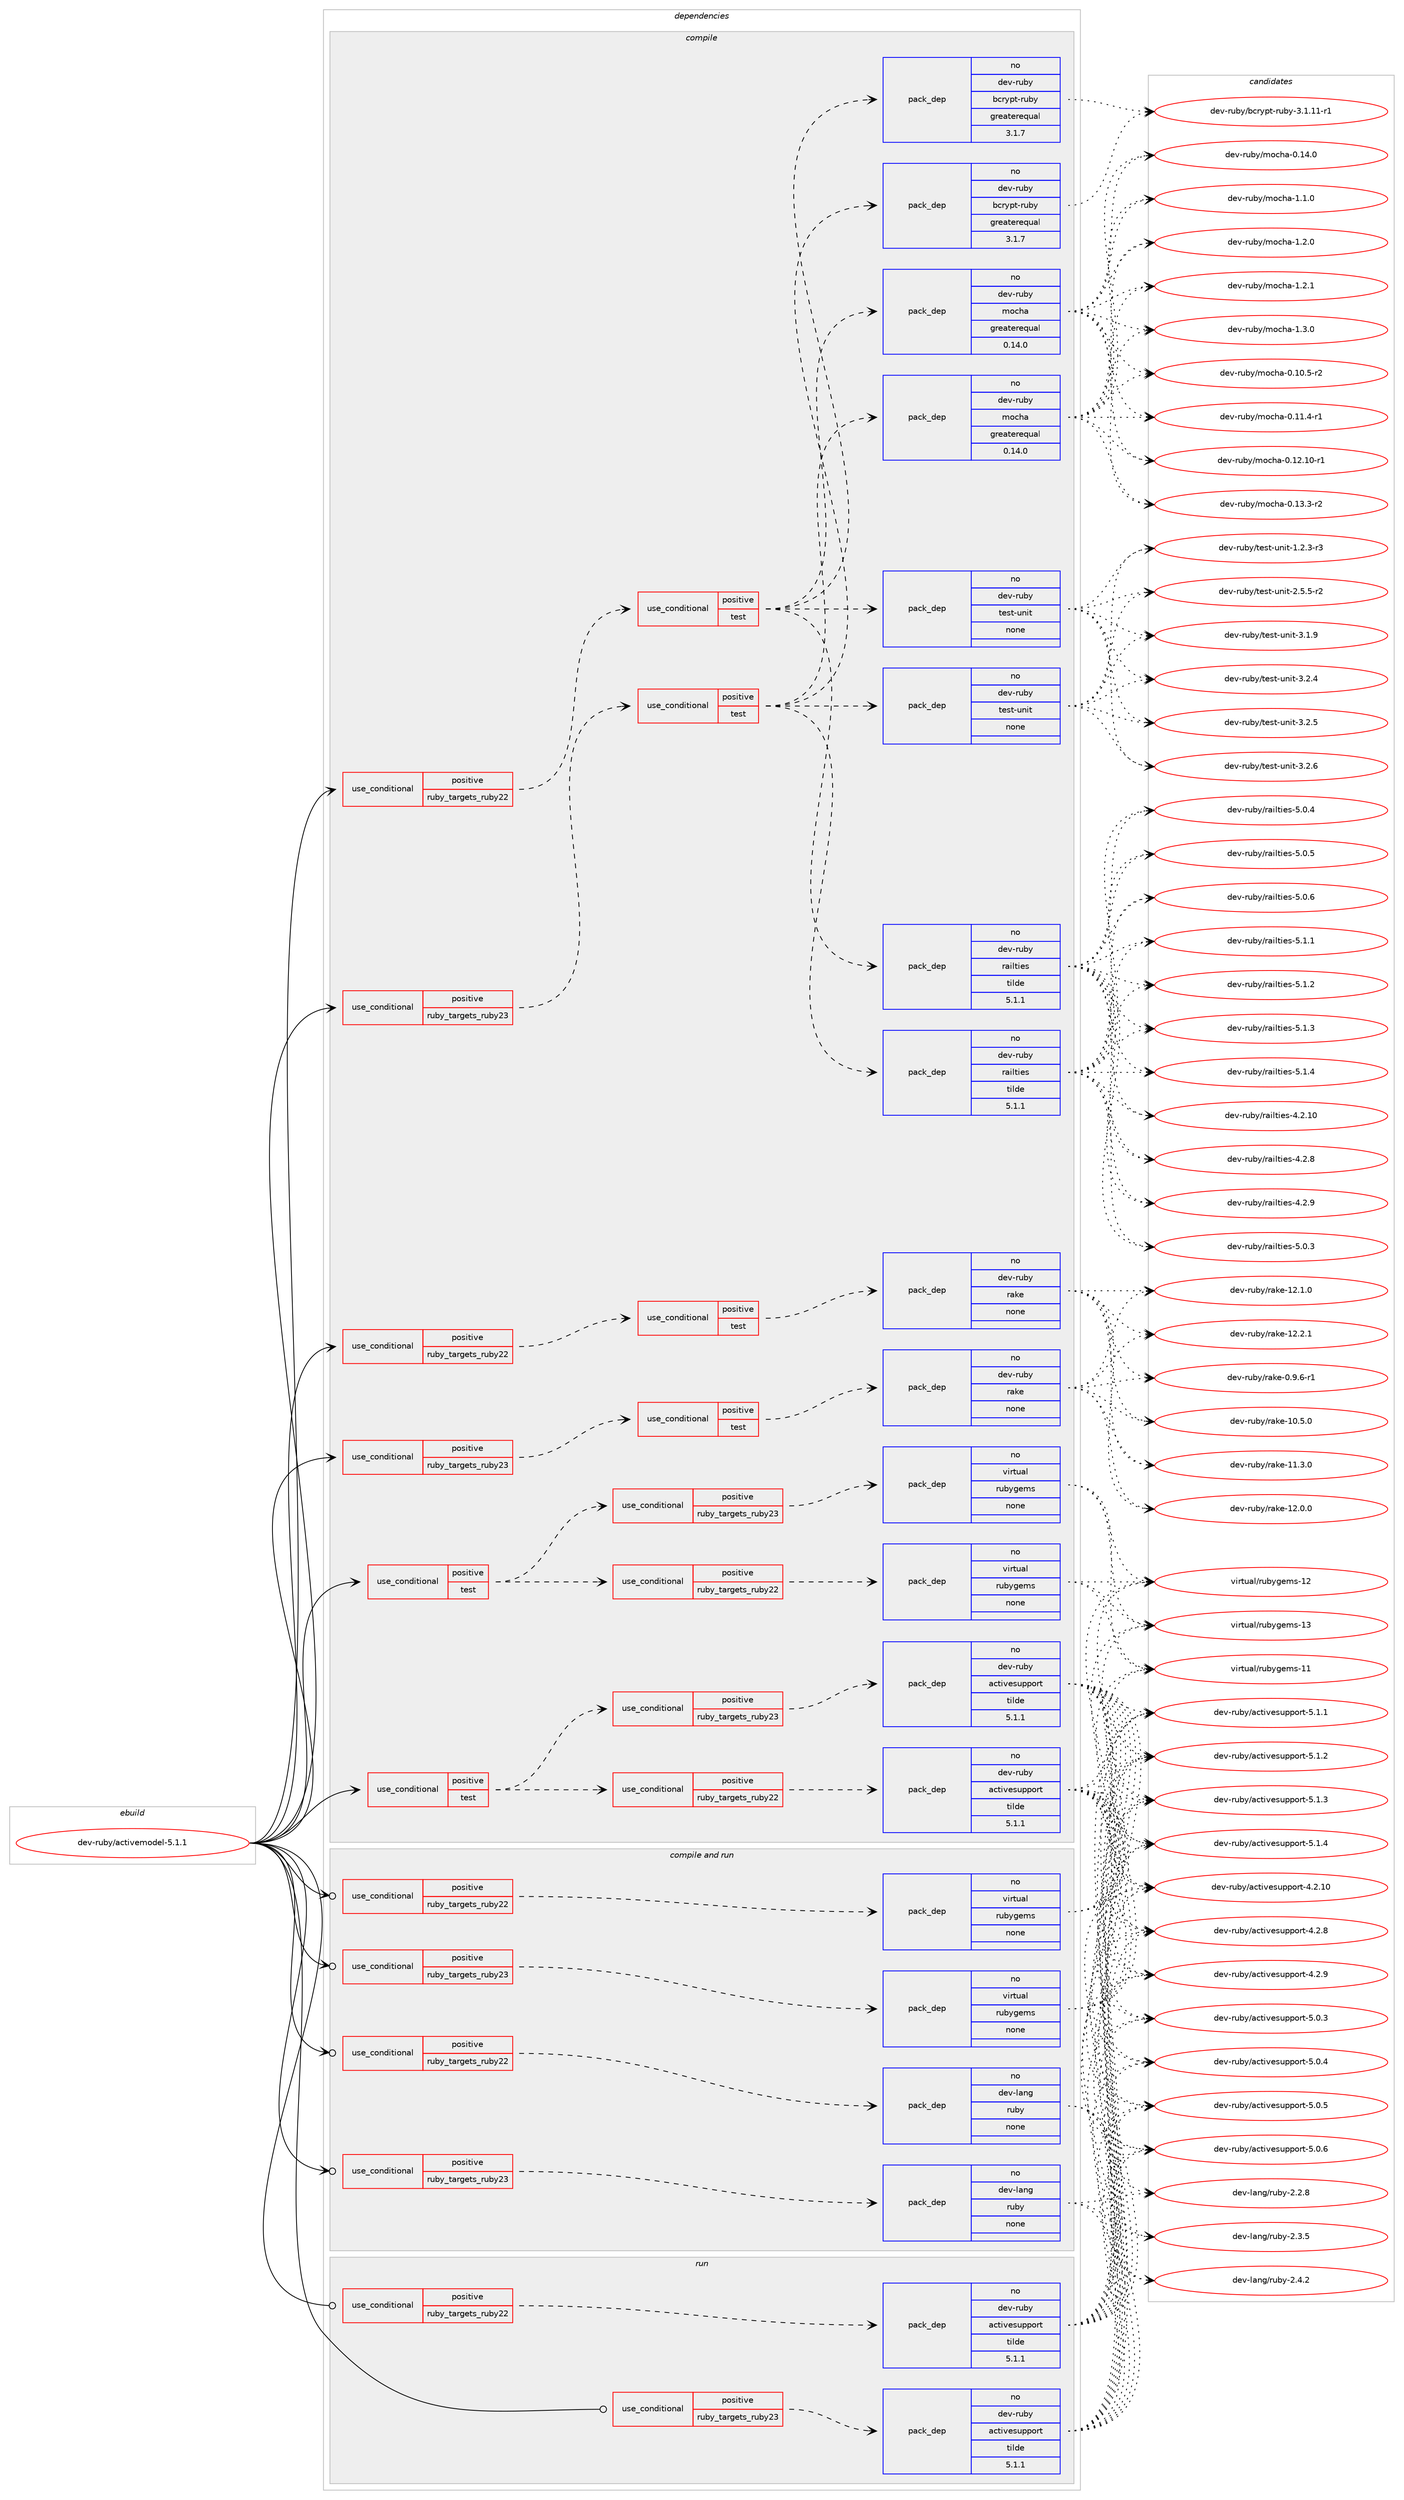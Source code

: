 digraph prolog {

# *************
# Graph options
# *************

newrank=true;
concentrate=true;
compound=true;
graph [rankdir=LR,fontname=Helvetica,fontsize=10,ranksep=1.5];#, ranksep=2.5, nodesep=0.2];
edge  [arrowhead=vee];
node  [fontname=Helvetica,fontsize=10];

# **********
# The ebuild
# **********

subgraph cluster_leftcol {
color=gray;
rank=same;
label=<<i>ebuild</i>>;
id [label="dev-ruby/activemodel-5.1.1", color=red, width=4, href="../dev-ruby/activemodel-5.1.1.svg"];
}

# ****************
# The dependencies
# ****************

subgraph cluster_midcol {
color=gray;
label=<<i>dependencies</i>>;
subgraph cluster_compile {
fillcolor="#eeeeee";
style=filled;
label=<<i>compile</i>>;
subgraph cond49907 {
dependency224247 [label=<<TABLE BORDER="0" CELLBORDER="1" CELLSPACING="0" CELLPADDING="4"><TR><TD ROWSPAN="3" CELLPADDING="10">use_conditional</TD></TR><TR><TD>positive</TD></TR><TR><TD>ruby_targets_ruby22</TD></TR></TABLE>>, shape=none, color=red];
subgraph cond49908 {
dependency224248 [label=<<TABLE BORDER="0" CELLBORDER="1" CELLSPACING="0" CELLPADDING="4"><TR><TD ROWSPAN="3" CELLPADDING="10">use_conditional</TD></TR><TR><TD>positive</TD></TR><TR><TD>test</TD></TR></TABLE>>, shape=none, color=red];
subgraph pack170342 {
dependency224249 [label=<<TABLE BORDER="0" CELLBORDER="1" CELLSPACING="0" CELLPADDING="4" WIDTH="220"><TR><TD ROWSPAN="6" CELLPADDING="30">pack_dep</TD></TR><TR><TD WIDTH="110">no</TD></TR><TR><TD>dev-ruby</TD></TR><TR><TD>railties</TD></TR><TR><TD>tilde</TD></TR><TR><TD>5.1.1</TD></TR></TABLE>>, shape=none, color=blue];
}
dependency224248:e -> dependency224249:w [weight=20,style="dashed",arrowhead="vee"];
subgraph pack170343 {
dependency224250 [label=<<TABLE BORDER="0" CELLBORDER="1" CELLSPACING="0" CELLPADDING="4" WIDTH="220"><TR><TD ROWSPAN="6" CELLPADDING="30">pack_dep</TD></TR><TR><TD WIDTH="110">no</TD></TR><TR><TD>dev-ruby</TD></TR><TR><TD>test-unit</TD></TR><TR><TD>none</TD></TR><TR><TD></TD></TR></TABLE>>, shape=none, color=blue];
}
dependency224248:e -> dependency224250:w [weight=20,style="dashed",arrowhead="vee"];
subgraph pack170344 {
dependency224251 [label=<<TABLE BORDER="0" CELLBORDER="1" CELLSPACING="0" CELLPADDING="4" WIDTH="220"><TR><TD ROWSPAN="6" CELLPADDING="30">pack_dep</TD></TR><TR><TD WIDTH="110">no</TD></TR><TR><TD>dev-ruby</TD></TR><TR><TD>mocha</TD></TR><TR><TD>greaterequal</TD></TR><TR><TD>0.14.0</TD></TR></TABLE>>, shape=none, color=blue];
}
dependency224248:e -> dependency224251:w [weight=20,style="dashed",arrowhead="vee"];
subgraph pack170345 {
dependency224252 [label=<<TABLE BORDER="0" CELLBORDER="1" CELLSPACING="0" CELLPADDING="4" WIDTH="220"><TR><TD ROWSPAN="6" CELLPADDING="30">pack_dep</TD></TR><TR><TD WIDTH="110">no</TD></TR><TR><TD>dev-ruby</TD></TR><TR><TD>bcrypt-ruby</TD></TR><TR><TD>greaterequal</TD></TR><TR><TD>3.1.7</TD></TR></TABLE>>, shape=none, color=blue];
}
dependency224248:e -> dependency224252:w [weight=20,style="dashed",arrowhead="vee"];
}
dependency224247:e -> dependency224248:w [weight=20,style="dashed",arrowhead="vee"];
}
id:e -> dependency224247:w [weight=20,style="solid",arrowhead="vee"];
subgraph cond49909 {
dependency224253 [label=<<TABLE BORDER="0" CELLBORDER="1" CELLSPACING="0" CELLPADDING="4"><TR><TD ROWSPAN="3" CELLPADDING="10">use_conditional</TD></TR><TR><TD>positive</TD></TR><TR><TD>ruby_targets_ruby22</TD></TR></TABLE>>, shape=none, color=red];
subgraph cond49910 {
dependency224254 [label=<<TABLE BORDER="0" CELLBORDER="1" CELLSPACING="0" CELLPADDING="4"><TR><TD ROWSPAN="3" CELLPADDING="10">use_conditional</TD></TR><TR><TD>positive</TD></TR><TR><TD>test</TD></TR></TABLE>>, shape=none, color=red];
subgraph pack170346 {
dependency224255 [label=<<TABLE BORDER="0" CELLBORDER="1" CELLSPACING="0" CELLPADDING="4" WIDTH="220"><TR><TD ROWSPAN="6" CELLPADDING="30">pack_dep</TD></TR><TR><TD WIDTH="110">no</TD></TR><TR><TD>dev-ruby</TD></TR><TR><TD>rake</TD></TR><TR><TD>none</TD></TR><TR><TD></TD></TR></TABLE>>, shape=none, color=blue];
}
dependency224254:e -> dependency224255:w [weight=20,style="dashed",arrowhead="vee"];
}
dependency224253:e -> dependency224254:w [weight=20,style="dashed",arrowhead="vee"];
}
id:e -> dependency224253:w [weight=20,style="solid",arrowhead="vee"];
subgraph cond49911 {
dependency224256 [label=<<TABLE BORDER="0" CELLBORDER="1" CELLSPACING="0" CELLPADDING="4"><TR><TD ROWSPAN="3" CELLPADDING="10">use_conditional</TD></TR><TR><TD>positive</TD></TR><TR><TD>ruby_targets_ruby23</TD></TR></TABLE>>, shape=none, color=red];
subgraph cond49912 {
dependency224257 [label=<<TABLE BORDER="0" CELLBORDER="1" CELLSPACING="0" CELLPADDING="4"><TR><TD ROWSPAN="3" CELLPADDING="10">use_conditional</TD></TR><TR><TD>positive</TD></TR><TR><TD>test</TD></TR></TABLE>>, shape=none, color=red];
subgraph pack170347 {
dependency224258 [label=<<TABLE BORDER="0" CELLBORDER="1" CELLSPACING="0" CELLPADDING="4" WIDTH="220"><TR><TD ROWSPAN="6" CELLPADDING="30">pack_dep</TD></TR><TR><TD WIDTH="110">no</TD></TR><TR><TD>dev-ruby</TD></TR><TR><TD>railties</TD></TR><TR><TD>tilde</TD></TR><TR><TD>5.1.1</TD></TR></TABLE>>, shape=none, color=blue];
}
dependency224257:e -> dependency224258:w [weight=20,style="dashed",arrowhead="vee"];
subgraph pack170348 {
dependency224259 [label=<<TABLE BORDER="0" CELLBORDER="1" CELLSPACING="0" CELLPADDING="4" WIDTH="220"><TR><TD ROWSPAN="6" CELLPADDING="30">pack_dep</TD></TR><TR><TD WIDTH="110">no</TD></TR><TR><TD>dev-ruby</TD></TR><TR><TD>test-unit</TD></TR><TR><TD>none</TD></TR><TR><TD></TD></TR></TABLE>>, shape=none, color=blue];
}
dependency224257:e -> dependency224259:w [weight=20,style="dashed",arrowhead="vee"];
subgraph pack170349 {
dependency224260 [label=<<TABLE BORDER="0" CELLBORDER="1" CELLSPACING="0" CELLPADDING="4" WIDTH="220"><TR><TD ROWSPAN="6" CELLPADDING="30">pack_dep</TD></TR><TR><TD WIDTH="110">no</TD></TR><TR><TD>dev-ruby</TD></TR><TR><TD>mocha</TD></TR><TR><TD>greaterequal</TD></TR><TR><TD>0.14.0</TD></TR></TABLE>>, shape=none, color=blue];
}
dependency224257:e -> dependency224260:w [weight=20,style="dashed",arrowhead="vee"];
subgraph pack170350 {
dependency224261 [label=<<TABLE BORDER="0" CELLBORDER="1" CELLSPACING="0" CELLPADDING="4" WIDTH="220"><TR><TD ROWSPAN="6" CELLPADDING="30">pack_dep</TD></TR><TR><TD WIDTH="110">no</TD></TR><TR><TD>dev-ruby</TD></TR><TR><TD>bcrypt-ruby</TD></TR><TR><TD>greaterequal</TD></TR><TR><TD>3.1.7</TD></TR></TABLE>>, shape=none, color=blue];
}
dependency224257:e -> dependency224261:w [weight=20,style="dashed",arrowhead="vee"];
}
dependency224256:e -> dependency224257:w [weight=20,style="dashed",arrowhead="vee"];
}
id:e -> dependency224256:w [weight=20,style="solid",arrowhead="vee"];
subgraph cond49913 {
dependency224262 [label=<<TABLE BORDER="0" CELLBORDER="1" CELLSPACING="0" CELLPADDING="4"><TR><TD ROWSPAN="3" CELLPADDING="10">use_conditional</TD></TR><TR><TD>positive</TD></TR><TR><TD>ruby_targets_ruby23</TD></TR></TABLE>>, shape=none, color=red];
subgraph cond49914 {
dependency224263 [label=<<TABLE BORDER="0" CELLBORDER="1" CELLSPACING="0" CELLPADDING="4"><TR><TD ROWSPAN="3" CELLPADDING="10">use_conditional</TD></TR><TR><TD>positive</TD></TR><TR><TD>test</TD></TR></TABLE>>, shape=none, color=red];
subgraph pack170351 {
dependency224264 [label=<<TABLE BORDER="0" CELLBORDER="1" CELLSPACING="0" CELLPADDING="4" WIDTH="220"><TR><TD ROWSPAN="6" CELLPADDING="30">pack_dep</TD></TR><TR><TD WIDTH="110">no</TD></TR><TR><TD>dev-ruby</TD></TR><TR><TD>rake</TD></TR><TR><TD>none</TD></TR><TR><TD></TD></TR></TABLE>>, shape=none, color=blue];
}
dependency224263:e -> dependency224264:w [weight=20,style="dashed",arrowhead="vee"];
}
dependency224262:e -> dependency224263:w [weight=20,style="dashed",arrowhead="vee"];
}
id:e -> dependency224262:w [weight=20,style="solid",arrowhead="vee"];
subgraph cond49915 {
dependency224265 [label=<<TABLE BORDER="0" CELLBORDER="1" CELLSPACING="0" CELLPADDING="4"><TR><TD ROWSPAN="3" CELLPADDING="10">use_conditional</TD></TR><TR><TD>positive</TD></TR><TR><TD>test</TD></TR></TABLE>>, shape=none, color=red];
subgraph cond49916 {
dependency224266 [label=<<TABLE BORDER="0" CELLBORDER="1" CELLSPACING="0" CELLPADDING="4"><TR><TD ROWSPAN="3" CELLPADDING="10">use_conditional</TD></TR><TR><TD>positive</TD></TR><TR><TD>ruby_targets_ruby22</TD></TR></TABLE>>, shape=none, color=red];
subgraph pack170352 {
dependency224267 [label=<<TABLE BORDER="0" CELLBORDER="1" CELLSPACING="0" CELLPADDING="4" WIDTH="220"><TR><TD ROWSPAN="6" CELLPADDING="30">pack_dep</TD></TR><TR><TD WIDTH="110">no</TD></TR><TR><TD>dev-ruby</TD></TR><TR><TD>activesupport</TD></TR><TR><TD>tilde</TD></TR><TR><TD>5.1.1</TD></TR></TABLE>>, shape=none, color=blue];
}
dependency224266:e -> dependency224267:w [weight=20,style="dashed",arrowhead="vee"];
}
dependency224265:e -> dependency224266:w [weight=20,style="dashed",arrowhead="vee"];
subgraph cond49917 {
dependency224268 [label=<<TABLE BORDER="0" CELLBORDER="1" CELLSPACING="0" CELLPADDING="4"><TR><TD ROWSPAN="3" CELLPADDING="10">use_conditional</TD></TR><TR><TD>positive</TD></TR><TR><TD>ruby_targets_ruby23</TD></TR></TABLE>>, shape=none, color=red];
subgraph pack170353 {
dependency224269 [label=<<TABLE BORDER="0" CELLBORDER="1" CELLSPACING="0" CELLPADDING="4" WIDTH="220"><TR><TD ROWSPAN="6" CELLPADDING="30">pack_dep</TD></TR><TR><TD WIDTH="110">no</TD></TR><TR><TD>dev-ruby</TD></TR><TR><TD>activesupport</TD></TR><TR><TD>tilde</TD></TR><TR><TD>5.1.1</TD></TR></TABLE>>, shape=none, color=blue];
}
dependency224268:e -> dependency224269:w [weight=20,style="dashed",arrowhead="vee"];
}
dependency224265:e -> dependency224268:w [weight=20,style="dashed",arrowhead="vee"];
}
id:e -> dependency224265:w [weight=20,style="solid",arrowhead="vee"];
subgraph cond49918 {
dependency224270 [label=<<TABLE BORDER="0" CELLBORDER="1" CELLSPACING="0" CELLPADDING="4"><TR><TD ROWSPAN="3" CELLPADDING="10">use_conditional</TD></TR><TR><TD>positive</TD></TR><TR><TD>test</TD></TR></TABLE>>, shape=none, color=red];
subgraph cond49919 {
dependency224271 [label=<<TABLE BORDER="0" CELLBORDER="1" CELLSPACING="0" CELLPADDING="4"><TR><TD ROWSPAN="3" CELLPADDING="10">use_conditional</TD></TR><TR><TD>positive</TD></TR><TR><TD>ruby_targets_ruby22</TD></TR></TABLE>>, shape=none, color=red];
subgraph pack170354 {
dependency224272 [label=<<TABLE BORDER="0" CELLBORDER="1" CELLSPACING="0" CELLPADDING="4" WIDTH="220"><TR><TD ROWSPAN="6" CELLPADDING="30">pack_dep</TD></TR><TR><TD WIDTH="110">no</TD></TR><TR><TD>virtual</TD></TR><TR><TD>rubygems</TD></TR><TR><TD>none</TD></TR><TR><TD></TD></TR></TABLE>>, shape=none, color=blue];
}
dependency224271:e -> dependency224272:w [weight=20,style="dashed",arrowhead="vee"];
}
dependency224270:e -> dependency224271:w [weight=20,style="dashed",arrowhead="vee"];
subgraph cond49920 {
dependency224273 [label=<<TABLE BORDER="0" CELLBORDER="1" CELLSPACING="0" CELLPADDING="4"><TR><TD ROWSPAN="3" CELLPADDING="10">use_conditional</TD></TR><TR><TD>positive</TD></TR><TR><TD>ruby_targets_ruby23</TD></TR></TABLE>>, shape=none, color=red];
subgraph pack170355 {
dependency224274 [label=<<TABLE BORDER="0" CELLBORDER="1" CELLSPACING="0" CELLPADDING="4" WIDTH="220"><TR><TD ROWSPAN="6" CELLPADDING="30">pack_dep</TD></TR><TR><TD WIDTH="110">no</TD></TR><TR><TD>virtual</TD></TR><TR><TD>rubygems</TD></TR><TR><TD>none</TD></TR><TR><TD></TD></TR></TABLE>>, shape=none, color=blue];
}
dependency224273:e -> dependency224274:w [weight=20,style="dashed",arrowhead="vee"];
}
dependency224270:e -> dependency224273:w [weight=20,style="dashed",arrowhead="vee"];
}
id:e -> dependency224270:w [weight=20,style="solid",arrowhead="vee"];
}
subgraph cluster_compileandrun {
fillcolor="#eeeeee";
style=filled;
label=<<i>compile and run</i>>;
subgraph cond49921 {
dependency224275 [label=<<TABLE BORDER="0" CELLBORDER="1" CELLSPACING="0" CELLPADDING="4"><TR><TD ROWSPAN="3" CELLPADDING="10">use_conditional</TD></TR><TR><TD>positive</TD></TR><TR><TD>ruby_targets_ruby22</TD></TR></TABLE>>, shape=none, color=red];
subgraph pack170356 {
dependency224276 [label=<<TABLE BORDER="0" CELLBORDER="1" CELLSPACING="0" CELLPADDING="4" WIDTH="220"><TR><TD ROWSPAN="6" CELLPADDING="30">pack_dep</TD></TR><TR><TD WIDTH="110">no</TD></TR><TR><TD>dev-lang</TD></TR><TR><TD>ruby</TD></TR><TR><TD>none</TD></TR><TR><TD></TD></TR></TABLE>>, shape=none, color=blue];
}
dependency224275:e -> dependency224276:w [weight=20,style="dashed",arrowhead="vee"];
}
id:e -> dependency224275:w [weight=20,style="solid",arrowhead="odotvee"];
subgraph cond49922 {
dependency224277 [label=<<TABLE BORDER="0" CELLBORDER="1" CELLSPACING="0" CELLPADDING="4"><TR><TD ROWSPAN="3" CELLPADDING="10">use_conditional</TD></TR><TR><TD>positive</TD></TR><TR><TD>ruby_targets_ruby22</TD></TR></TABLE>>, shape=none, color=red];
subgraph pack170357 {
dependency224278 [label=<<TABLE BORDER="0" CELLBORDER="1" CELLSPACING="0" CELLPADDING="4" WIDTH="220"><TR><TD ROWSPAN="6" CELLPADDING="30">pack_dep</TD></TR><TR><TD WIDTH="110">no</TD></TR><TR><TD>virtual</TD></TR><TR><TD>rubygems</TD></TR><TR><TD>none</TD></TR><TR><TD></TD></TR></TABLE>>, shape=none, color=blue];
}
dependency224277:e -> dependency224278:w [weight=20,style="dashed",arrowhead="vee"];
}
id:e -> dependency224277:w [weight=20,style="solid",arrowhead="odotvee"];
subgraph cond49923 {
dependency224279 [label=<<TABLE BORDER="0" CELLBORDER="1" CELLSPACING="0" CELLPADDING="4"><TR><TD ROWSPAN="3" CELLPADDING="10">use_conditional</TD></TR><TR><TD>positive</TD></TR><TR><TD>ruby_targets_ruby23</TD></TR></TABLE>>, shape=none, color=red];
subgraph pack170358 {
dependency224280 [label=<<TABLE BORDER="0" CELLBORDER="1" CELLSPACING="0" CELLPADDING="4" WIDTH="220"><TR><TD ROWSPAN="6" CELLPADDING="30">pack_dep</TD></TR><TR><TD WIDTH="110">no</TD></TR><TR><TD>dev-lang</TD></TR><TR><TD>ruby</TD></TR><TR><TD>none</TD></TR><TR><TD></TD></TR></TABLE>>, shape=none, color=blue];
}
dependency224279:e -> dependency224280:w [weight=20,style="dashed",arrowhead="vee"];
}
id:e -> dependency224279:w [weight=20,style="solid",arrowhead="odotvee"];
subgraph cond49924 {
dependency224281 [label=<<TABLE BORDER="0" CELLBORDER="1" CELLSPACING="0" CELLPADDING="4"><TR><TD ROWSPAN="3" CELLPADDING="10">use_conditional</TD></TR><TR><TD>positive</TD></TR><TR><TD>ruby_targets_ruby23</TD></TR></TABLE>>, shape=none, color=red];
subgraph pack170359 {
dependency224282 [label=<<TABLE BORDER="0" CELLBORDER="1" CELLSPACING="0" CELLPADDING="4" WIDTH="220"><TR><TD ROWSPAN="6" CELLPADDING="30">pack_dep</TD></TR><TR><TD WIDTH="110">no</TD></TR><TR><TD>virtual</TD></TR><TR><TD>rubygems</TD></TR><TR><TD>none</TD></TR><TR><TD></TD></TR></TABLE>>, shape=none, color=blue];
}
dependency224281:e -> dependency224282:w [weight=20,style="dashed",arrowhead="vee"];
}
id:e -> dependency224281:w [weight=20,style="solid",arrowhead="odotvee"];
}
subgraph cluster_run {
fillcolor="#eeeeee";
style=filled;
label=<<i>run</i>>;
subgraph cond49925 {
dependency224283 [label=<<TABLE BORDER="0" CELLBORDER="1" CELLSPACING="0" CELLPADDING="4"><TR><TD ROWSPAN="3" CELLPADDING="10">use_conditional</TD></TR><TR><TD>positive</TD></TR><TR><TD>ruby_targets_ruby22</TD></TR></TABLE>>, shape=none, color=red];
subgraph pack170360 {
dependency224284 [label=<<TABLE BORDER="0" CELLBORDER="1" CELLSPACING="0" CELLPADDING="4" WIDTH="220"><TR><TD ROWSPAN="6" CELLPADDING="30">pack_dep</TD></TR><TR><TD WIDTH="110">no</TD></TR><TR><TD>dev-ruby</TD></TR><TR><TD>activesupport</TD></TR><TR><TD>tilde</TD></TR><TR><TD>5.1.1</TD></TR></TABLE>>, shape=none, color=blue];
}
dependency224283:e -> dependency224284:w [weight=20,style="dashed",arrowhead="vee"];
}
id:e -> dependency224283:w [weight=20,style="solid",arrowhead="odot"];
subgraph cond49926 {
dependency224285 [label=<<TABLE BORDER="0" CELLBORDER="1" CELLSPACING="0" CELLPADDING="4"><TR><TD ROWSPAN="3" CELLPADDING="10">use_conditional</TD></TR><TR><TD>positive</TD></TR><TR><TD>ruby_targets_ruby23</TD></TR></TABLE>>, shape=none, color=red];
subgraph pack170361 {
dependency224286 [label=<<TABLE BORDER="0" CELLBORDER="1" CELLSPACING="0" CELLPADDING="4" WIDTH="220"><TR><TD ROWSPAN="6" CELLPADDING="30">pack_dep</TD></TR><TR><TD WIDTH="110">no</TD></TR><TR><TD>dev-ruby</TD></TR><TR><TD>activesupport</TD></TR><TR><TD>tilde</TD></TR><TR><TD>5.1.1</TD></TR></TABLE>>, shape=none, color=blue];
}
dependency224285:e -> dependency224286:w [weight=20,style="dashed",arrowhead="vee"];
}
id:e -> dependency224285:w [weight=20,style="solid",arrowhead="odot"];
}
}

# **************
# The candidates
# **************

subgraph cluster_choices {
rank=same;
color=gray;
label=<<i>candidates</i>>;

subgraph choice170342 {
color=black;
nodesep=1;
choice1001011184511411798121471149710510811610510111545524650464948 [label="dev-ruby/railties-4.2.10", color=red, width=4,href="../dev-ruby/railties-4.2.10.svg"];
choice10010111845114117981214711497105108116105101115455246504656 [label="dev-ruby/railties-4.2.8", color=red, width=4,href="../dev-ruby/railties-4.2.8.svg"];
choice10010111845114117981214711497105108116105101115455246504657 [label="dev-ruby/railties-4.2.9", color=red, width=4,href="../dev-ruby/railties-4.2.9.svg"];
choice10010111845114117981214711497105108116105101115455346484651 [label="dev-ruby/railties-5.0.3", color=red, width=4,href="../dev-ruby/railties-5.0.3.svg"];
choice10010111845114117981214711497105108116105101115455346484652 [label="dev-ruby/railties-5.0.4", color=red, width=4,href="../dev-ruby/railties-5.0.4.svg"];
choice10010111845114117981214711497105108116105101115455346484653 [label="dev-ruby/railties-5.0.5", color=red, width=4,href="../dev-ruby/railties-5.0.5.svg"];
choice10010111845114117981214711497105108116105101115455346484654 [label="dev-ruby/railties-5.0.6", color=red, width=4,href="../dev-ruby/railties-5.0.6.svg"];
choice10010111845114117981214711497105108116105101115455346494649 [label="dev-ruby/railties-5.1.1", color=red, width=4,href="../dev-ruby/railties-5.1.1.svg"];
choice10010111845114117981214711497105108116105101115455346494650 [label="dev-ruby/railties-5.1.2", color=red, width=4,href="../dev-ruby/railties-5.1.2.svg"];
choice10010111845114117981214711497105108116105101115455346494651 [label="dev-ruby/railties-5.1.3", color=red, width=4,href="../dev-ruby/railties-5.1.3.svg"];
choice10010111845114117981214711497105108116105101115455346494652 [label="dev-ruby/railties-5.1.4", color=red, width=4,href="../dev-ruby/railties-5.1.4.svg"];
dependency224249:e -> choice1001011184511411798121471149710510811610510111545524650464948:w [style=dotted,weight="100"];
dependency224249:e -> choice10010111845114117981214711497105108116105101115455246504656:w [style=dotted,weight="100"];
dependency224249:e -> choice10010111845114117981214711497105108116105101115455246504657:w [style=dotted,weight="100"];
dependency224249:e -> choice10010111845114117981214711497105108116105101115455346484651:w [style=dotted,weight="100"];
dependency224249:e -> choice10010111845114117981214711497105108116105101115455346484652:w [style=dotted,weight="100"];
dependency224249:e -> choice10010111845114117981214711497105108116105101115455346484653:w [style=dotted,weight="100"];
dependency224249:e -> choice10010111845114117981214711497105108116105101115455346484654:w [style=dotted,weight="100"];
dependency224249:e -> choice10010111845114117981214711497105108116105101115455346494649:w [style=dotted,weight="100"];
dependency224249:e -> choice10010111845114117981214711497105108116105101115455346494650:w [style=dotted,weight="100"];
dependency224249:e -> choice10010111845114117981214711497105108116105101115455346494651:w [style=dotted,weight="100"];
dependency224249:e -> choice10010111845114117981214711497105108116105101115455346494652:w [style=dotted,weight="100"];
}
subgraph choice170343 {
color=black;
nodesep=1;
choice100101118451141179812147116101115116451171101051164549465046514511451 [label="dev-ruby/test-unit-1.2.3-r3", color=red, width=4,href="../dev-ruby/test-unit-1.2.3-r3.svg"];
choice100101118451141179812147116101115116451171101051164550465346534511450 [label="dev-ruby/test-unit-2.5.5-r2", color=red, width=4,href="../dev-ruby/test-unit-2.5.5-r2.svg"];
choice10010111845114117981214711610111511645117110105116455146494657 [label="dev-ruby/test-unit-3.1.9", color=red, width=4,href="../dev-ruby/test-unit-3.1.9.svg"];
choice10010111845114117981214711610111511645117110105116455146504652 [label="dev-ruby/test-unit-3.2.4", color=red, width=4,href="../dev-ruby/test-unit-3.2.4.svg"];
choice10010111845114117981214711610111511645117110105116455146504653 [label="dev-ruby/test-unit-3.2.5", color=red, width=4,href="../dev-ruby/test-unit-3.2.5.svg"];
choice10010111845114117981214711610111511645117110105116455146504654 [label="dev-ruby/test-unit-3.2.6", color=red, width=4,href="../dev-ruby/test-unit-3.2.6.svg"];
dependency224250:e -> choice100101118451141179812147116101115116451171101051164549465046514511451:w [style=dotted,weight="100"];
dependency224250:e -> choice100101118451141179812147116101115116451171101051164550465346534511450:w [style=dotted,weight="100"];
dependency224250:e -> choice10010111845114117981214711610111511645117110105116455146494657:w [style=dotted,weight="100"];
dependency224250:e -> choice10010111845114117981214711610111511645117110105116455146504652:w [style=dotted,weight="100"];
dependency224250:e -> choice10010111845114117981214711610111511645117110105116455146504653:w [style=dotted,weight="100"];
dependency224250:e -> choice10010111845114117981214711610111511645117110105116455146504654:w [style=dotted,weight="100"];
}
subgraph choice170344 {
color=black;
nodesep=1;
choice1001011184511411798121471091119910497454846494846534511450 [label="dev-ruby/mocha-0.10.5-r2", color=red, width=4,href="../dev-ruby/mocha-0.10.5-r2.svg"];
choice1001011184511411798121471091119910497454846494946524511449 [label="dev-ruby/mocha-0.11.4-r1", color=red, width=4,href="../dev-ruby/mocha-0.11.4-r1.svg"];
choice100101118451141179812147109111991049745484649504649484511449 [label="dev-ruby/mocha-0.12.10-r1", color=red, width=4,href="../dev-ruby/mocha-0.12.10-r1.svg"];
choice1001011184511411798121471091119910497454846495146514511450 [label="dev-ruby/mocha-0.13.3-r2", color=red, width=4,href="../dev-ruby/mocha-0.13.3-r2.svg"];
choice100101118451141179812147109111991049745484649524648 [label="dev-ruby/mocha-0.14.0", color=red, width=4,href="../dev-ruby/mocha-0.14.0.svg"];
choice1001011184511411798121471091119910497454946494648 [label="dev-ruby/mocha-1.1.0", color=red, width=4,href="../dev-ruby/mocha-1.1.0.svg"];
choice1001011184511411798121471091119910497454946504648 [label="dev-ruby/mocha-1.2.0", color=red, width=4,href="../dev-ruby/mocha-1.2.0.svg"];
choice1001011184511411798121471091119910497454946504649 [label="dev-ruby/mocha-1.2.1", color=red, width=4,href="../dev-ruby/mocha-1.2.1.svg"];
choice1001011184511411798121471091119910497454946514648 [label="dev-ruby/mocha-1.3.0", color=red, width=4,href="../dev-ruby/mocha-1.3.0.svg"];
dependency224251:e -> choice1001011184511411798121471091119910497454846494846534511450:w [style=dotted,weight="100"];
dependency224251:e -> choice1001011184511411798121471091119910497454846494946524511449:w [style=dotted,weight="100"];
dependency224251:e -> choice100101118451141179812147109111991049745484649504649484511449:w [style=dotted,weight="100"];
dependency224251:e -> choice1001011184511411798121471091119910497454846495146514511450:w [style=dotted,weight="100"];
dependency224251:e -> choice100101118451141179812147109111991049745484649524648:w [style=dotted,weight="100"];
dependency224251:e -> choice1001011184511411798121471091119910497454946494648:w [style=dotted,weight="100"];
dependency224251:e -> choice1001011184511411798121471091119910497454946504648:w [style=dotted,weight="100"];
dependency224251:e -> choice1001011184511411798121471091119910497454946504649:w [style=dotted,weight="100"];
dependency224251:e -> choice1001011184511411798121471091119910497454946514648:w [style=dotted,weight="100"];
}
subgraph choice170345 {
color=black;
nodesep=1;
choice10010111845114117981214798991141211121164511411798121455146494649494511449 [label="dev-ruby/bcrypt-ruby-3.1.11-r1", color=red, width=4,href="../dev-ruby/bcrypt-ruby-3.1.11-r1.svg"];
dependency224252:e -> choice10010111845114117981214798991141211121164511411798121455146494649494511449:w [style=dotted,weight="100"];
}
subgraph choice170346 {
color=black;
nodesep=1;
choice100101118451141179812147114971071014548465746544511449 [label="dev-ruby/rake-0.9.6-r1", color=red, width=4,href="../dev-ruby/rake-0.9.6-r1.svg"];
choice1001011184511411798121471149710710145494846534648 [label="dev-ruby/rake-10.5.0", color=red, width=4,href="../dev-ruby/rake-10.5.0.svg"];
choice1001011184511411798121471149710710145494946514648 [label="dev-ruby/rake-11.3.0", color=red, width=4,href="../dev-ruby/rake-11.3.0.svg"];
choice1001011184511411798121471149710710145495046484648 [label="dev-ruby/rake-12.0.0", color=red, width=4,href="../dev-ruby/rake-12.0.0.svg"];
choice1001011184511411798121471149710710145495046494648 [label="dev-ruby/rake-12.1.0", color=red, width=4,href="../dev-ruby/rake-12.1.0.svg"];
choice1001011184511411798121471149710710145495046504649 [label="dev-ruby/rake-12.2.1", color=red, width=4,href="../dev-ruby/rake-12.2.1.svg"];
dependency224255:e -> choice100101118451141179812147114971071014548465746544511449:w [style=dotted,weight="100"];
dependency224255:e -> choice1001011184511411798121471149710710145494846534648:w [style=dotted,weight="100"];
dependency224255:e -> choice1001011184511411798121471149710710145494946514648:w [style=dotted,weight="100"];
dependency224255:e -> choice1001011184511411798121471149710710145495046484648:w [style=dotted,weight="100"];
dependency224255:e -> choice1001011184511411798121471149710710145495046494648:w [style=dotted,weight="100"];
dependency224255:e -> choice1001011184511411798121471149710710145495046504649:w [style=dotted,weight="100"];
}
subgraph choice170347 {
color=black;
nodesep=1;
choice1001011184511411798121471149710510811610510111545524650464948 [label="dev-ruby/railties-4.2.10", color=red, width=4,href="../dev-ruby/railties-4.2.10.svg"];
choice10010111845114117981214711497105108116105101115455246504656 [label="dev-ruby/railties-4.2.8", color=red, width=4,href="../dev-ruby/railties-4.2.8.svg"];
choice10010111845114117981214711497105108116105101115455246504657 [label="dev-ruby/railties-4.2.9", color=red, width=4,href="../dev-ruby/railties-4.2.9.svg"];
choice10010111845114117981214711497105108116105101115455346484651 [label="dev-ruby/railties-5.0.3", color=red, width=4,href="../dev-ruby/railties-5.0.3.svg"];
choice10010111845114117981214711497105108116105101115455346484652 [label="dev-ruby/railties-5.0.4", color=red, width=4,href="../dev-ruby/railties-5.0.4.svg"];
choice10010111845114117981214711497105108116105101115455346484653 [label="dev-ruby/railties-5.0.5", color=red, width=4,href="../dev-ruby/railties-5.0.5.svg"];
choice10010111845114117981214711497105108116105101115455346484654 [label="dev-ruby/railties-5.0.6", color=red, width=4,href="../dev-ruby/railties-5.0.6.svg"];
choice10010111845114117981214711497105108116105101115455346494649 [label="dev-ruby/railties-5.1.1", color=red, width=4,href="../dev-ruby/railties-5.1.1.svg"];
choice10010111845114117981214711497105108116105101115455346494650 [label="dev-ruby/railties-5.1.2", color=red, width=4,href="../dev-ruby/railties-5.1.2.svg"];
choice10010111845114117981214711497105108116105101115455346494651 [label="dev-ruby/railties-5.1.3", color=red, width=4,href="../dev-ruby/railties-5.1.3.svg"];
choice10010111845114117981214711497105108116105101115455346494652 [label="dev-ruby/railties-5.1.4", color=red, width=4,href="../dev-ruby/railties-5.1.4.svg"];
dependency224258:e -> choice1001011184511411798121471149710510811610510111545524650464948:w [style=dotted,weight="100"];
dependency224258:e -> choice10010111845114117981214711497105108116105101115455246504656:w [style=dotted,weight="100"];
dependency224258:e -> choice10010111845114117981214711497105108116105101115455246504657:w [style=dotted,weight="100"];
dependency224258:e -> choice10010111845114117981214711497105108116105101115455346484651:w [style=dotted,weight="100"];
dependency224258:e -> choice10010111845114117981214711497105108116105101115455346484652:w [style=dotted,weight="100"];
dependency224258:e -> choice10010111845114117981214711497105108116105101115455346484653:w [style=dotted,weight="100"];
dependency224258:e -> choice10010111845114117981214711497105108116105101115455346484654:w [style=dotted,weight="100"];
dependency224258:e -> choice10010111845114117981214711497105108116105101115455346494649:w [style=dotted,weight="100"];
dependency224258:e -> choice10010111845114117981214711497105108116105101115455346494650:w [style=dotted,weight="100"];
dependency224258:e -> choice10010111845114117981214711497105108116105101115455346494651:w [style=dotted,weight="100"];
dependency224258:e -> choice10010111845114117981214711497105108116105101115455346494652:w [style=dotted,weight="100"];
}
subgraph choice170348 {
color=black;
nodesep=1;
choice100101118451141179812147116101115116451171101051164549465046514511451 [label="dev-ruby/test-unit-1.2.3-r3", color=red, width=4,href="../dev-ruby/test-unit-1.2.3-r3.svg"];
choice100101118451141179812147116101115116451171101051164550465346534511450 [label="dev-ruby/test-unit-2.5.5-r2", color=red, width=4,href="../dev-ruby/test-unit-2.5.5-r2.svg"];
choice10010111845114117981214711610111511645117110105116455146494657 [label="dev-ruby/test-unit-3.1.9", color=red, width=4,href="../dev-ruby/test-unit-3.1.9.svg"];
choice10010111845114117981214711610111511645117110105116455146504652 [label="dev-ruby/test-unit-3.2.4", color=red, width=4,href="../dev-ruby/test-unit-3.2.4.svg"];
choice10010111845114117981214711610111511645117110105116455146504653 [label="dev-ruby/test-unit-3.2.5", color=red, width=4,href="../dev-ruby/test-unit-3.2.5.svg"];
choice10010111845114117981214711610111511645117110105116455146504654 [label="dev-ruby/test-unit-3.2.6", color=red, width=4,href="../dev-ruby/test-unit-3.2.6.svg"];
dependency224259:e -> choice100101118451141179812147116101115116451171101051164549465046514511451:w [style=dotted,weight="100"];
dependency224259:e -> choice100101118451141179812147116101115116451171101051164550465346534511450:w [style=dotted,weight="100"];
dependency224259:e -> choice10010111845114117981214711610111511645117110105116455146494657:w [style=dotted,weight="100"];
dependency224259:e -> choice10010111845114117981214711610111511645117110105116455146504652:w [style=dotted,weight="100"];
dependency224259:e -> choice10010111845114117981214711610111511645117110105116455146504653:w [style=dotted,weight="100"];
dependency224259:e -> choice10010111845114117981214711610111511645117110105116455146504654:w [style=dotted,weight="100"];
}
subgraph choice170349 {
color=black;
nodesep=1;
choice1001011184511411798121471091119910497454846494846534511450 [label="dev-ruby/mocha-0.10.5-r2", color=red, width=4,href="../dev-ruby/mocha-0.10.5-r2.svg"];
choice1001011184511411798121471091119910497454846494946524511449 [label="dev-ruby/mocha-0.11.4-r1", color=red, width=4,href="../dev-ruby/mocha-0.11.4-r1.svg"];
choice100101118451141179812147109111991049745484649504649484511449 [label="dev-ruby/mocha-0.12.10-r1", color=red, width=4,href="../dev-ruby/mocha-0.12.10-r1.svg"];
choice1001011184511411798121471091119910497454846495146514511450 [label="dev-ruby/mocha-0.13.3-r2", color=red, width=4,href="../dev-ruby/mocha-0.13.3-r2.svg"];
choice100101118451141179812147109111991049745484649524648 [label="dev-ruby/mocha-0.14.0", color=red, width=4,href="../dev-ruby/mocha-0.14.0.svg"];
choice1001011184511411798121471091119910497454946494648 [label="dev-ruby/mocha-1.1.0", color=red, width=4,href="../dev-ruby/mocha-1.1.0.svg"];
choice1001011184511411798121471091119910497454946504648 [label="dev-ruby/mocha-1.2.0", color=red, width=4,href="../dev-ruby/mocha-1.2.0.svg"];
choice1001011184511411798121471091119910497454946504649 [label="dev-ruby/mocha-1.2.1", color=red, width=4,href="../dev-ruby/mocha-1.2.1.svg"];
choice1001011184511411798121471091119910497454946514648 [label="dev-ruby/mocha-1.3.0", color=red, width=4,href="../dev-ruby/mocha-1.3.0.svg"];
dependency224260:e -> choice1001011184511411798121471091119910497454846494846534511450:w [style=dotted,weight="100"];
dependency224260:e -> choice1001011184511411798121471091119910497454846494946524511449:w [style=dotted,weight="100"];
dependency224260:e -> choice100101118451141179812147109111991049745484649504649484511449:w [style=dotted,weight="100"];
dependency224260:e -> choice1001011184511411798121471091119910497454846495146514511450:w [style=dotted,weight="100"];
dependency224260:e -> choice100101118451141179812147109111991049745484649524648:w [style=dotted,weight="100"];
dependency224260:e -> choice1001011184511411798121471091119910497454946494648:w [style=dotted,weight="100"];
dependency224260:e -> choice1001011184511411798121471091119910497454946504648:w [style=dotted,weight="100"];
dependency224260:e -> choice1001011184511411798121471091119910497454946504649:w [style=dotted,weight="100"];
dependency224260:e -> choice1001011184511411798121471091119910497454946514648:w [style=dotted,weight="100"];
}
subgraph choice170350 {
color=black;
nodesep=1;
choice10010111845114117981214798991141211121164511411798121455146494649494511449 [label="dev-ruby/bcrypt-ruby-3.1.11-r1", color=red, width=4,href="../dev-ruby/bcrypt-ruby-3.1.11-r1.svg"];
dependency224261:e -> choice10010111845114117981214798991141211121164511411798121455146494649494511449:w [style=dotted,weight="100"];
}
subgraph choice170351 {
color=black;
nodesep=1;
choice100101118451141179812147114971071014548465746544511449 [label="dev-ruby/rake-0.9.6-r1", color=red, width=4,href="../dev-ruby/rake-0.9.6-r1.svg"];
choice1001011184511411798121471149710710145494846534648 [label="dev-ruby/rake-10.5.0", color=red, width=4,href="../dev-ruby/rake-10.5.0.svg"];
choice1001011184511411798121471149710710145494946514648 [label="dev-ruby/rake-11.3.0", color=red, width=4,href="../dev-ruby/rake-11.3.0.svg"];
choice1001011184511411798121471149710710145495046484648 [label="dev-ruby/rake-12.0.0", color=red, width=4,href="../dev-ruby/rake-12.0.0.svg"];
choice1001011184511411798121471149710710145495046494648 [label="dev-ruby/rake-12.1.0", color=red, width=4,href="../dev-ruby/rake-12.1.0.svg"];
choice1001011184511411798121471149710710145495046504649 [label="dev-ruby/rake-12.2.1", color=red, width=4,href="../dev-ruby/rake-12.2.1.svg"];
dependency224264:e -> choice100101118451141179812147114971071014548465746544511449:w [style=dotted,weight="100"];
dependency224264:e -> choice1001011184511411798121471149710710145494846534648:w [style=dotted,weight="100"];
dependency224264:e -> choice1001011184511411798121471149710710145494946514648:w [style=dotted,weight="100"];
dependency224264:e -> choice1001011184511411798121471149710710145495046484648:w [style=dotted,weight="100"];
dependency224264:e -> choice1001011184511411798121471149710710145495046494648:w [style=dotted,weight="100"];
dependency224264:e -> choice1001011184511411798121471149710710145495046504649:w [style=dotted,weight="100"];
}
subgraph choice170352 {
color=black;
nodesep=1;
choice100101118451141179812147979911610511810111511711211211111411645524650464948 [label="dev-ruby/activesupport-4.2.10", color=red, width=4,href="../dev-ruby/activesupport-4.2.10.svg"];
choice1001011184511411798121479799116105118101115117112112111114116455246504656 [label="dev-ruby/activesupport-4.2.8", color=red, width=4,href="../dev-ruby/activesupport-4.2.8.svg"];
choice1001011184511411798121479799116105118101115117112112111114116455246504657 [label="dev-ruby/activesupport-4.2.9", color=red, width=4,href="../dev-ruby/activesupport-4.2.9.svg"];
choice1001011184511411798121479799116105118101115117112112111114116455346484651 [label="dev-ruby/activesupport-5.0.3", color=red, width=4,href="../dev-ruby/activesupport-5.0.3.svg"];
choice1001011184511411798121479799116105118101115117112112111114116455346484652 [label="dev-ruby/activesupport-5.0.4", color=red, width=4,href="../dev-ruby/activesupport-5.0.4.svg"];
choice1001011184511411798121479799116105118101115117112112111114116455346484653 [label="dev-ruby/activesupport-5.0.5", color=red, width=4,href="../dev-ruby/activesupport-5.0.5.svg"];
choice1001011184511411798121479799116105118101115117112112111114116455346484654 [label="dev-ruby/activesupport-5.0.6", color=red, width=4,href="../dev-ruby/activesupport-5.0.6.svg"];
choice1001011184511411798121479799116105118101115117112112111114116455346494649 [label="dev-ruby/activesupport-5.1.1", color=red, width=4,href="../dev-ruby/activesupport-5.1.1.svg"];
choice1001011184511411798121479799116105118101115117112112111114116455346494650 [label="dev-ruby/activesupport-5.1.2", color=red, width=4,href="../dev-ruby/activesupport-5.1.2.svg"];
choice1001011184511411798121479799116105118101115117112112111114116455346494651 [label="dev-ruby/activesupport-5.1.3", color=red, width=4,href="../dev-ruby/activesupport-5.1.3.svg"];
choice1001011184511411798121479799116105118101115117112112111114116455346494652 [label="dev-ruby/activesupport-5.1.4", color=red, width=4,href="../dev-ruby/activesupport-5.1.4.svg"];
dependency224267:e -> choice100101118451141179812147979911610511810111511711211211111411645524650464948:w [style=dotted,weight="100"];
dependency224267:e -> choice1001011184511411798121479799116105118101115117112112111114116455246504656:w [style=dotted,weight="100"];
dependency224267:e -> choice1001011184511411798121479799116105118101115117112112111114116455246504657:w [style=dotted,weight="100"];
dependency224267:e -> choice1001011184511411798121479799116105118101115117112112111114116455346484651:w [style=dotted,weight="100"];
dependency224267:e -> choice1001011184511411798121479799116105118101115117112112111114116455346484652:w [style=dotted,weight="100"];
dependency224267:e -> choice1001011184511411798121479799116105118101115117112112111114116455346484653:w [style=dotted,weight="100"];
dependency224267:e -> choice1001011184511411798121479799116105118101115117112112111114116455346484654:w [style=dotted,weight="100"];
dependency224267:e -> choice1001011184511411798121479799116105118101115117112112111114116455346494649:w [style=dotted,weight="100"];
dependency224267:e -> choice1001011184511411798121479799116105118101115117112112111114116455346494650:w [style=dotted,weight="100"];
dependency224267:e -> choice1001011184511411798121479799116105118101115117112112111114116455346494651:w [style=dotted,weight="100"];
dependency224267:e -> choice1001011184511411798121479799116105118101115117112112111114116455346494652:w [style=dotted,weight="100"];
}
subgraph choice170353 {
color=black;
nodesep=1;
choice100101118451141179812147979911610511810111511711211211111411645524650464948 [label="dev-ruby/activesupport-4.2.10", color=red, width=4,href="../dev-ruby/activesupport-4.2.10.svg"];
choice1001011184511411798121479799116105118101115117112112111114116455246504656 [label="dev-ruby/activesupport-4.2.8", color=red, width=4,href="../dev-ruby/activesupport-4.2.8.svg"];
choice1001011184511411798121479799116105118101115117112112111114116455246504657 [label="dev-ruby/activesupport-4.2.9", color=red, width=4,href="../dev-ruby/activesupport-4.2.9.svg"];
choice1001011184511411798121479799116105118101115117112112111114116455346484651 [label="dev-ruby/activesupport-5.0.3", color=red, width=4,href="../dev-ruby/activesupport-5.0.3.svg"];
choice1001011184511411798121479799116105118101115117112112111114116455346484652 [label="dev-ruby/activesupport-5.0.4", color=red, width=4,href="../dev-ruby/activesupport-5.0.4.svg"];
choice1001011184511411798121479799116105118101115117112112111114116455346484653 [label="dev-ruby/activesupport-5.0.5", color=red, width=4,href="../dev-ruby/activesupport-5.0.5.svg"];
choice1001011184511411798121479799116105118101115117112112111114116455346484654 [label="dev-ruby/activesupport-5.0.6", color=red, width=4,href="../dev-ruby/activesupport-5.0.6.svg"];
choice1001011184511411798121479799116105118101115117112112111114116455346494649 [label="dev-ruby/activesupport-5.1.1", color=red, width=4,href="../dev-ruby/activesupport-5.1.1.svg"];
choice1001011184511411798121479799116105118101115117112112111114116455346494650 [label="dev-ruby/activesupport-5.1.2", color=red, width=4,href="../dev-ruby/activesupport-5.1.2.svg"];
choice1001011184511411798121479799116105118101115117112112111114116455346494651 [label="dev-ruby/activesupport-5.1.3", color=red, width=4,href="../dev-ruby/activesupport-5.1.3.svg"];
choice1001011184511411798121479799116105118101115117112112111114116455346494652 [label="dev-ruby/activesupport-5.1.4", color=red, width=4,href="../dev-ruby/activesupport-5.1.4.svg"];
dependency224269:e -> choice100101118451141179812147979911610511810111511711211211111411645524650464948:w [style=dotted,weight="100"];
dependency224269:e -> choice1001011184511411798121479799116105118101115117112112111114116455246504656:w [style=dotted,weight="100"];
dependency224269:e -> choice1001011184511411798121479799116105118101115117112112111114116455246504657:w [style=dotted,weight="100"];
dependency224269:e -> choice1001011184511411798121479799116105118101115117112112111114116455346484651:w [style=dotted,weight="100"];
dependency224269:e -> choice1001011184511411798121479799116105118101115117112112111114116455346484652:w [style=dotted,weight="100"];
dependency224269:e -> choice1001011184511411798121479799116105118101115117112112111114116455346484653:w [style=dotted,weight="100"];
dependency224269:e -> choice1001011184511411798121479799116105118101115117112112111114116455346484654:w [style=dotted,weight="100"];
dependency224269:e -> choice1001011184511411798121479799116105118101115117112112111114116455346494649:w [style=dotted,weight="100"];
dependency224269:e -> choice1001011184511411798121479799116105118101115117112112111114116455346494650:w [style=dotted,weight="100"];
dependency224269:e -> choice1001011184511411798121479799116105118101115117112112111114116455346494651:w [style=dotted,weight="100"];
dependency224269:e -> choice1001011184511411798121479799116105118101115117112112111114116455346494652:w [style=dotted,weight="100"];
}
subgraph choice170354 {
color=black;
nodesep=1;
choice118105114116117971084711411798121103101109115454949 [label="virtual/rubygems-11", color=red, width=4,href="../virtual/rubygems-11.svg"];
choice118105114116117971084711411798121103101109115454950 [label="virtual/rubygems-12", color=red, width=4,href="../virtual/rubygems-12.svg"];
choice118105114116117971084711411798121103101109115454951 [label="virtual/rubygems-13", color=red, width=4,href="../virtual/rubygems-13.svg"];
dependency224272:e -> choice118105114116117971084711411798121103101109115454949:w [style=dotted,weight="100"];
dependency224272:e -> choice118105114116117971084711411798121103101109115454950:w [style=dotted,weight="100"];
dependency224272:e -> choice118105114116117971084711411798121103101109115454951:w [style=dotted,weight="100"];
}
subgraph choice170355 {
color=black;
nodesep=1;
choice118105114116117971084711411798121103101109115454949 [label="virtual/rubygems-11", color=red, width=4,href="../virtual/rubygems-11.svg"];
choice118105114116117971084711411798121103101109115454950 [label="virtual/rubygems-12", color=red, width=4,href="../virtual/rubygems-12.svg"];
choice118105114116117971084711411798121103101109115454951 [label="virtual/rubygems-13", color=red, width=4,href="../virtual/rubygems-13.svg"];
dependency224274:e -> choice118105114116117971084711411798121103101109115454949:w [style=dotted,weight="100"];
dependency224274:e -> choice118105114116117971084711411798121103101109115454950:w [style=dotted,weight="100"];
dependency224274:e -> choice118105114116117971084711411798121103101109115454951:w [style=dotted,weight="100"];
}
subgraph choice170356 {
color=black;
nodesep=1;
choice10010111845108971101034711411798121455046504656 [label="dev-lang/ruby-2.2.8", color=red, width=4,href="../dev-lang/ruby-2.2.8.svg"];
choice10010111845108971101034711411798121455046514653 [label="dev-lang/ruby-2.3.5", color=red, width=4,href="../dev-lang/ruby-2.3.5.svg"];
choice10010111845108971101034711411798121455046524650 [label="dev-lang/ruby-2.4.2", color=red, width=4,href="../dev-lang/ruby-2.4.2.svg"];
dependency224276:e -> choice10010111845108971101034711411798121455046504656:w [style=dotted,weight="100"];
dependency224276:e -> choice10010111845108971101034711411798121455046514653:w [style=dotted,weight="100"];
dependency224276:e -> choice10010111845108971101034711411798121455046524650:w [style=dotted,weight="100"];
}
subgraph choice170357 {
color=black;
nodesep=1;
choice118105114116117971084711411798121103101109115454949 [label="virtual/rubygems-11", color=red, width=4,href="../virtual/rubygems-11.svg"];
choice118105114116117971084711411798121103101109115454950 [label="virtual/rubygems-12", color=red, width=4,href="../virtual/rubygems-12.svg"];
choice118105114116117971084711411798121103101109115454951 [label="virtual/rubygems-13", color=red, width=4,href="../virtual/rubygems-13.svg"];
dependency224278:e -> choice118105114116117971084711411798121103101109115454949:w [style=dotted,weight="100"];
dependency224278:e -> choice118105114116117971084711411798121103101109115454950:w [style=dotted,weight="100"];
dependency224278:e -> choice118105114116117971084711411798121103101109115454951:w [style=dotted,weight="100"];
}
subgraph choice170358 {
color=black;
nodesep=1;
choice10010111845108971101034711411798121455046504656 [label="dev-lang/ruby-2.2.8", color=red, width=4,href="../dev-lang/ruby-2.2.8.svg"];
choice10010111845108971101034711411798121455046514653 [label="dev-lang/ruby-2.3.5", color=red, width=4,href="../dev-lang/ruby-2.3.5.svg"];
choice10010111845108971101034711411798121455046524650 [label="dev-lang/ruby-2.4.2", color=red, width=4,href="../dev-lang/ruby-2.4.2.svg"];
dependency224280:e -> choice10010111845108971101034711411798121455046504656:w [style=dotted,weight="100"];
dependency224280:e -> choice10010111845108971101034711411798121455046514653:w [style=dotted,weight="100"];
dependency224280:e -> choice10010111845108971101034711411798121455046524650:w [style=dotted,weight="100"];
}
subgraph choice170359 {
color=black;
nodesep=1;
choice118105114116117971084711411798121103101109115454949 [label="virtual/rubygems-11", color=red, width=4,href="../virtual/rubygems-11.svg"];
choice118105114116117971084711411798121103101109115454950 [label="virtual/rubygems-12", color=red, width=4,href="../virtual/rubygems-12.svg"];
choice118105114116117971084711411798121103101109115454951 [label="virtual/rubygems-13", color=red, width=4,href="../virtual/rubygems-13.svg"];
dependency224282:e -> choice118105114116117971084711411798121103101109115454949:w [style=dotted,weight="100"];
dependency224282:e -> choice118105114116117971084711411798121103101109115454950:w [style=dotted,weight="100"];
dependency224282:e -> choice118105114116117971084711411798121103101109115454951:w [style=dotted,weight="100"];
}
subgraph choice170360 {
color=black;
nodesep=1;
choice100101118451141179812147979911610511810111511711211211111411645524650464948 [label="dev-ruby/activesupport-4.2.10", color=red, width=4,href="../dev-ruby/activesupport-4.2.10.svg"];
choice1001011184511411798121479799116105118101115117112112111114116455246504656 [label="dev-ruby/activesupport-4.2.8", color=red, width=4,href="../dev-ruby/activesupport-4.2.8.svg"];
choice1001011184511411798121479799116105118101115117112112111114116455246504657 [label="dev-ruby/activesupport-4.2.9", color=red, width=4,href="../dev-ruby/activesupport-4.2.9.svg"];
choice1001011184511411798121479799116105118101115117112112111114116455346484651 [label="dev-ruby/activesupport-5.0.3", color=red, width=4,href="../dev-ruby/activesupport-5.0.3.svg"];
choice1001011184511411798121479799116105118101115117112112111114116455346484652 [label="dev-ruby/activesupport-5.0.4", color=red, width=4,href="../dev-ruby/activesupport-5.0.4.svg"];
choice1001011184511411798121479799116105118101115117112112111114116455346484653 [label="dev-ruby/activesupport-5.0.5", color=red, width=4,href="../dev-ruby/activesupport-5.0.5.svg"];
choice1001011184511411798121479799116105118101115117112112111114116455346484654 [label="dev-ruby/activesupport-5.0.6", color=red, width=4,href="../dev-ruby/activesupport-5.0.6.svg"];
choice1001011184511411798121479799116105118101115117112112111114116455346494649 [label="dev-ruby/activesupport-5.1.1", color=red, width=4,href="../dev-ruby/activesupport-5.1.1.svg"];
choice1001011184511411798121479799116105118101115117112112111114116455346494650 [label="dev-ruby/activesupport-5.1.2", color=red, width=4,href="../dev-ruby/activesupport-5.1.2.svg"];
choice1001011184511411798121479799116105118101115117112112111114116455346494651 [label="dev-ruby/activesupport-5.1.3", color=red, width=4,href="../dev-ruby/activesupport-5.1.3.svg"];
choice1001011184511411798121479799116105118101115117112112111114116455346494652 [label="dev-ruby/activesupport-5.1.4", color=red, width=4,href="../dev-ruby/activesupport-5.1.4.svg"];
dependency224284:e -> choice100101118451141179812147979911610511810111511711211211111411645524650464948:w [style=dotted,weight="100"];
dependency224284:e -> choice1001011184511411798121479799116105118101115117112112111114116455246504656:w [style=dotted,weight="100"];
dependency224284:e -> choice1001011184511411798121479799116105118101115117112112111114116455246504657:w [style=dotted,weight="100"];
dependency224284:e -> choice1001011184511411798121479799116105118101115117112112111114116455346484651:w [style=dotted,weight="100"];
dependency224284:e -> choice1001011184511411798121479799116105118101115117112112111114116455346484652:w [style=dotted,weight="100"];
dependency224284:e -> choice1001011184511411798121479799116105118101115117112112111114116455346484653:w [style=dotted,weight="100"];
dependency224284:e -> choice1001011184511411798121479799116105118101115117112112111114116455346484654:w [style=dotted,weight="100"];
dependency224284:e -> choice1001011184511411798121479799116105118101115117112112111114116455346494649:w [style=dotted,weight="100"];
dependency224284:e -> choice1001011184511411798121479799116105118101115117112112111114116455346494650:w [style=dotted,weight="100"];
dependency224284:e -> choice1001011184511411798121479799116105118101115117112112111114116455346494651:w [style=dotted,weight="100"];
dependency224284:e -> choice1001011184511411798121479799116105118101115117112112111114116455346494652:w [style=dotted,weight="100"];
}
subgraph choice170361 {
color=black;
nodesep=1;
choice100101118451141179812147979911610511810111511711211211111411645524650464948 [label="dev-ruby/activesupport-4.2.10", color=red, width=4,href="../dev-ruby/activesupport-4.2.10.svg"];
choice1001011184511411798121479799116105118101115117112112111114116455246504656 [label="dev-ruby/activesupport-4.2.8", color=red, width=4,href="../dev-ruby/activesupport-4.2.8.svg"];
choice1001011184511411798121479799116105118101115117112112111114116455246504657 [label="dev-ruby/activesupport-4.2.9", color=red, width=4,href="../dev-ruby/activesupport-4.2.9.svg"];
choice1001011184511411798121479799116105118101115117112112111114116455346484651 [label="dev-ruby/activesupport-5.0.3", color=red, width=4,href="../dev-ruby/activesupport-5.0.3.svg"];
choice1001011184511411798121479799116105118101115117112112111114116455346484652 [label="dev-ruby/activesupport-5.0.4", color=red, width=4,href="../dev-ruby/activesupport-5.0.4.svg"];
choice1001011184511411798121479799116105118101115117112112111114116455346484653 [label="dev-ruby/activesupport-5.0.5", color=red, width=4,href="../dev-ruby/activesupport-5.0.5.svg"];
choice1001011184511411798121479799116105118101115117112112111114116455346484654 [label="dev-ruby/activesupport-5.0.6", color=red, width=4,href="../dev-ruby/activesupport-5.0.6.svg"];
choice1001011184511411798121479799116105118101115117112112111114116455346494649 [label="dev-ruby/activesupport-5.1.1", color=red, width=4,href="../dev-ruby/activesupport-5.1.1.svg"];
choice1001011184511411798121479799116105118101115117112112111114116455346494650 [label="dev-ruby/activesupport-5.1.2", color=red, width=4,href="../dev-ruby/activesupport-5.1.2.svg"];
choice1001011184511411798121479799116105118101115117112112111114116455346494651 [label="dev-ruby/activesupport-5.1.3", color=red, width=4,href="../dev-ruby/activesupport-5.1.3.svg"];
choice1001011184511411798121479799116105118101115117112112111114116455346494652 [label="dev-ruby/activesupport-5.1.4", color=red, width=4,href="../dev-ruby/activesupport-5.1.4.svg"];
dependency224286:e -> choice100101118451141179812147979911610511810111511711211211111411645524650464948:w [style=dotted,weight="100"];
dependency224286:e -> choice1001011184511411798121479799116105118101115117112112111114116455246504656:w [style=dotted,weight="100"];
dependency224286:e -> choice1001011184511411798121479799116105118101115117112112111114116455246504657:w [style=dotted,weight="100"];
dependency224286:e -> choice1001011184511411798121479799116105118101115117112112111114116455346484651:w [style=dotted,weight="100"];
dependency224286:e -> choice1001011184511411798121479799116105118101115117112112111114116455346484652:w [style=dotted,weight="100"];
dependency224286:e -> choice1001011184511411798121479799116105118101115117112112111114116455346484653:w [style=dotted,weight="100"];
dependency224286:e -> choice1001011184511411798121479799116105118101115117112112111114116455346484654:w [style=dotted,weight="100"];
dependency224286:e -> choice1001011184511411798121479799116105118101115117112112111114116455346494649:w [style=dotted,weight="100"];
dependency224286:e -> choice1001011184511411798121479799116105118101115117112112111114116455346494650:w [style=dotted,weight="100"];
dependency224286:e -> choice1001011184511411798121479799116105118101115117112112111114116455346494651:w [style=dotted,weight="100"];
dependency224286:e -> choice1001011184511411798121479799116105118101115117112112111114116455346494652:w [style=dotted,weight="100"];
}
}

}
